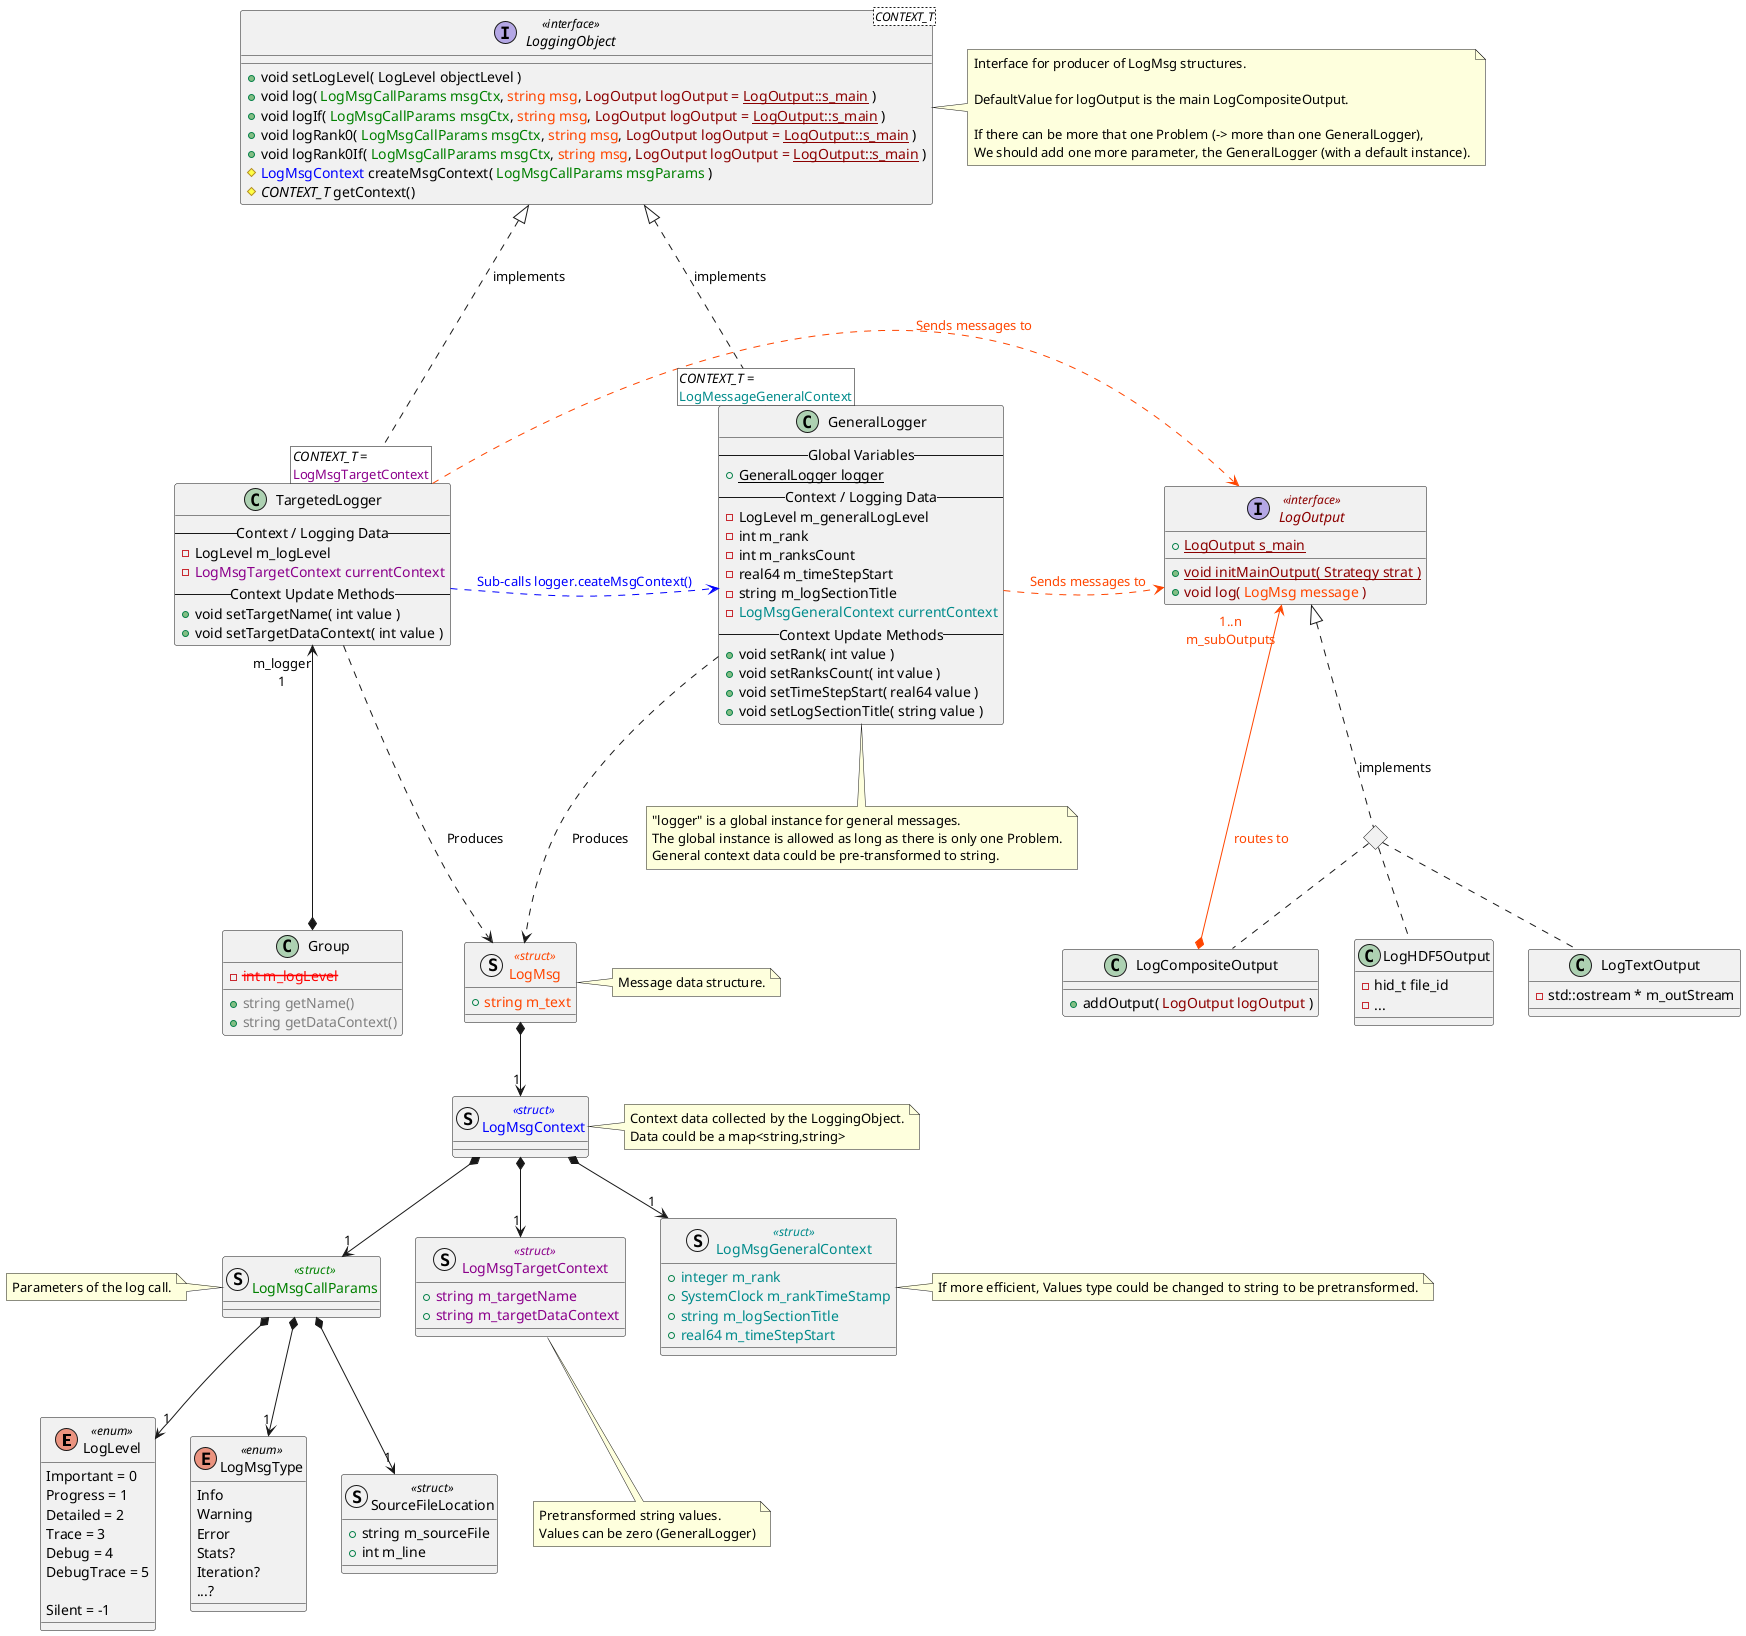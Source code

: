@startuml Logger Class

set namespaceSeparator ::


' --------------------------
' Message Data Structure
' --------------------------

enum LogLevel <<enum>> {
  Important = 0
  Progress = 1
  Detailed = 2
  Trace = 3
  Debug = 4
  DebugTrace = 5

  Silent = -1
}

enum LogMsgType <<enum>> {
  Info
  Warning
  Error
  Stats?
  Iteration?
  ...?
}

struct SourceFileLocation <<struct>> {
  + string m_sourceFile
  + int m_line
}

struct LogMsgCallParams <<struct>> #text:Green {
}
note left: Parameters of the log call.

struct LogMsgGeneralContext <<struct>> #text:DarkCyan {
  + integer m_rank
  + SystemClock m_rankTimeStamp
  + string m_logSectionTitle
  + real64 m_timeStepStart
}
note right: If more efficient, Values type could be changed to string to be pretransformed.

struct LogMsgTargetContext <<struct>> #text:DarkMagenta {
  + string m_targetName
  + string m_targetDataContext
}
note bottom: Pretransformed string values.\nValues can be zero (GeneralLogger)

struct LogMsgContext <<struct>> #text:Blue {
}
note right: Context data collected by the LoggingObject.\nData could be a map<string,string>

struct LogMsg <<struct>> #text:OrangeRed {
  + string m_text
}
note right: Message data structure.

LogMsgCallParams *--> "1" SourceFileLocation
LogMsgCallParams *--> "1" LogMsgType
LogMsgCallParams *--> "1" LogLevel
LogMsgContext *--> "1" LogMsgCallParams
LogMsgContext *--> "1" LogMsgGeneralContext
LogMsgContext *--> "1" LogMsgTargetContext
LogMsg *--> "1" LogMsgContext

LogMsgCallParams -r[hidden]- LogMsgTargetContext
LogMsgTargetContext -r[hidden]- LogMsgGeneralContext

LogLevel -r[hidden]- LogMsgType
LogMsgType -r[hidden]- SourceFileLocation


' --------------------------
' Log outputs
' --------------------------


interface LogOutput <<interface>> #text:DarkRed {
  + {static} LogOutput s_main
  + {static} void initMainOutput( Strategy strat )
  + void log( <color:OrangeRed>LogMsg message</color> )
}
<> LogOutputImplementations
LogOutput <|.. LogOutputImplementations : implements

class LogCompositeOutput {
  + addOutput( <color:DarkRed>LogOutput logOutput</color> )
}
LogOutputImplementations .. LogCompositeOutput
LogCompositeOutput *---> "1..n\nm_subOutputs" LogOutput #OrangeRed;text:OrangeRed : routes to

class LogHDF5Output {
  - hid_t file_id
  - ...
}
LogOutputImplementations .. LogHDF5Output

class LogTextOutput {
  - std::ostream * m_outStream
}
LogOutputImplementations .. LogTextOutput

LogTextOutput .l[hidden].. LogHDF5Output
LogHDF5Output .l[hidden].. LogCompositeOutput


' --------------------------
' Message Producers
' --------------------------


interface LoggingObject<CONTEXT_T> <<interface>> {
  + void setLogLevel( LogLevel objectLevel )
  + void log( <color:Green>LogMsgCallParams msgCtx</color>, <color:OrangeRed>string msg</color>, <color:DarkRed>LogOutput logOutput = <u>LogOutput::s_main</u></color> )
  + void logIf( <color:Green>LogMsgCallParams msgCtx</color>, <color:OrangeRed>string msg</color>, <color:DarkRed>LogOutput logOutput = <u>LogOutput::s_main</u></color> )
  + void logRank0( <color:Green>LogMsgCallParams msgCtx</color>, <color:OrangeRed>string msg</color>, <color:DarkRed>LogOutput logOutput = <u>LogOutput::s_main</u></color> )
  + void logRank0If( <color:Green>LogMsgCallParams msgCtx</color>, <color:OrangeRed>string msg</color>, <color:DarkRed>LogOutput logOutput = <u>LogOutput::s_main</u></color> )
  # <color:Blue>LogMsgContext</color> createMsgContext( <color:Green>LogMsgCallParams msgParams</color> )
  # <i>CONTEXT_T</i> getContext()
}
note right: Interface for producer of LogMsg structures.\n\nDefaultValue for logOutput is the main LogCompositeOutput.\n\nIf there can be more that one Problem (-> more than one GeneralLogger),\nWe should add one more parameter, the GeneralLogger (with a default instance).



class GeneralLogger {
  -- Global Variables --
  + {static} GeneralLogger logger
  -- Context / Logging Data --
  - LogLevel m_generalLogLevel
  - int m_rank
  - int m_ranksCount
  - real64 m_timeStepStart
  - string m_logSectionTitle
  - <color:DarkCyan>LogMsgGeneralContext currentContext</color>
  -- Context Update Methods --
  + void setRank( int value )
  + void setRanksCount( int value )
  + void setTimeStepStart( real64 value )
  + void setLogSectionTitle( string value )
}
note bottom: "logger" is a global instance for general messages.\nThe global instance is allowed as long as there is only one Problem.\nGeneral context data could be pre-transformed to string.
GeneralLogger [<i>CONTEXT_T</i> =\n<color:DarkCyan>LogMessageGeneralContext</color>] ..u.|> LoggingObject : implements
GeneralLogger ..d.> LogMsg : Produces
GeneralLogger ..r.> LogOutput #OrangeRed;text:OrangeRed : "Sends messages to"


class TargetedLogger {
  -- Context / Logging Data --
  - LogLevel m_logLevel
  - <color:DarkMagenta>LogMsgTargetContext currentContext</color>
  -- Context Update Methods --
  + void setTargetName( int value )
  + void setTargetDataContext( int value )
}
class Group {
  + <color:Grey>string getName()</color>
  + <color:Grey>string getDataContext()</color>
  - <color:Red><s>int m_logLevel</s></color>
}
TargetedLogger [<i>CONTEXT_T</i> =\n<color:DarkMagenta>LogMsgTargetContext</color>] .u..|> LoggingObject : implements
Group *-u--> "m_logger\n1" TargetedLogger

TargetedLogger ..r.> LogOutput #OrangeRed;text:OrangeRed : "Sends messages to"
TargetedLogger ..r.> GeneralLogger #Blue;text:Blue : "Sub-calls logger.ceateMsgContext()"
TargetedLogger ..d.> LogMsg : Produces





@enduml